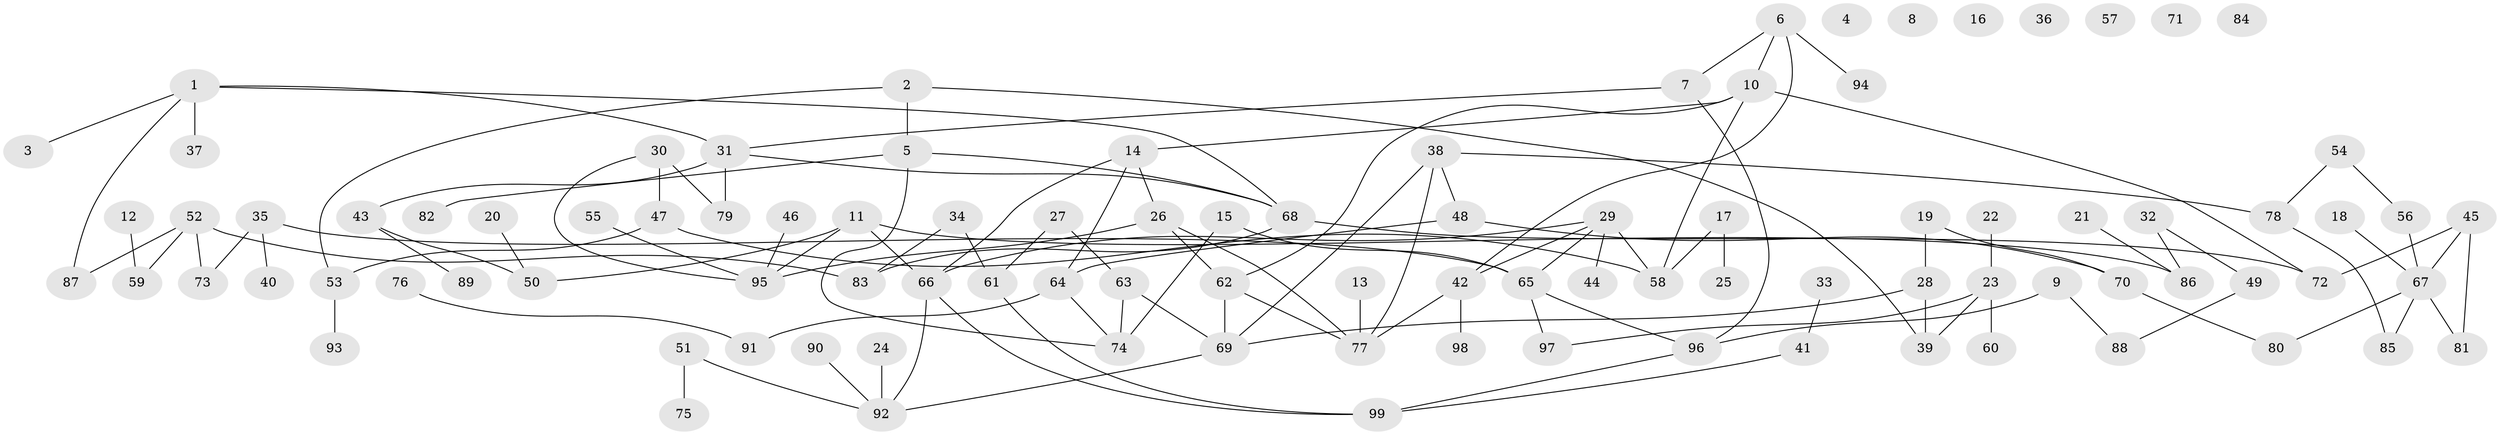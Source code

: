// Generated by graph-tools (version 1.1) at 2025/00/03/09/25 03:00:49]
// undirected, 99 vertices, 123 edges
graph export_dot {
graph [start="1"]
  node [color=gray90,style=filled];
  1;
  2;
  3;
  4;
  5;
  6;
  7;
  8;
  9;
  10;
  11;
  12;
  13;
  14;
  15;
  16;
  17;
  18;
  19;
  20;
  21;
  22;
  23;
  24;
  25;
  26;
  27;
  28;
  29;
  30;
  31;
  32;
  33;
  34;
  35;
  36;
  37;
  38;
  39;
  40;
  41;
  42;
  43;
  44;
  45;
  46;
  47;
  48;
  49;
  50;
  51;
  52;
  53;
  54;
  55;
  56;
  57;
  58;
  59;
  60;
  61;
  62;
  63;
  64;
  65;
  66;
  67;
  68;
  69;
  70;
  71;
  72;
  73;
  74;
  75;
  76;
  77;
  78;
  79;
  80;
  81;
  82;
  83;
  84;
  85;
  86;
  87;
  88;
  89;
  90;
  91;
  92;
  93;
  94;
  95;
  96;
  97;
  98;
  99;
  1 -- 3;
  1 -- 31;
  1 -- 37;
  1 -- 68;
  1 -- 87;
  2 -- 5;
  2 -- 39;
  2 -- 53;
  5 -- 68;
  5 -- 74;
  5 -- 82;
  6 -- 7;
  6 -- 10;
  6 -- 42;
  6 -- 94;
  7 -- 31;
  7 -- 96;
  9 -- 88;
  9 -- 96;
  10 -- 14;
  10 -- 58;
  10 -- 62;
  10 -- 72;
  11 -- 50;
  11 -- 66;
  11 -- 86;
  11 -- 95;
  12 -- 59;
  13 -- 77;
  14 -- 26;
  14 -- 64;
  14 -- 66;
  15 -- 65;
  15 -- 74;
  17 -- 25;
  17 -- 58;
  18 -- 67;
  19 -- 28;
  19 -- 70;
  20 -- 50;
  21 -- 86;
  22 -- 23;
  23 -- 39;
  23 -- 60;
  23 -- 97;
  24 -- 92;
  26 -- 62;
  26 -- 77;
  26 -- 95;
  27 -- 61;
  27 -- 63;
  28 -- 39;
  28 -- 69;
  29 -- 42;
  29 -- 44;
  29 -- 58;
  29 -- 65;
  29 -- 66;
  30 -- 47;
  30 -- 79;
  30 -- 95;
  31 -- 43;
  31 -- 68;
  31 -- 79;
  32 -- 49;
  32 -- 86;
  33 -- 41;
  34 -- 61;
  34 -- 83;
  35 -- 40;
  35 -- 65;
  35 -- 73;
  38 -- 48;
  38 -- 69;
  38 -- 77;
  38 -- 78;
  41 -- 99;
  42 -- 77;
  42 -- 98;
  43 -- 50;
  43 -- 89;
  45 -- 67;
  45 -- 72;
  45 -- 81;
  46 -- 95;
  47 -- 53;
  47 -- 58;
  48 -- 64;
  48 -- 70;
  49 -- 88;
  51 -- 75;
  51 -- 92;
  52 -- 59;
  52 -- 73;
  52 -- 83;
  52 -- 87;
  53 -- 93;
  54 -- 56;
  54 -- 78;
  55 -- 95;
  56 -- 67;
  61 -- 99;
  62 -- 69;
  62 -- 77;
  63 -- 69;
  63 -- 74;
  64 -- 74;
  64 -- 91;
  65 -- 96;
  65 -- 97;
  66 -- 92;
  66 -- 99;
  67 -- 80;
  67 -- 81;
  67 -- 85;
  68 -- 72;
  68 -- 83;
  69 -- 92;
  70 -- 80;
  76 -- 91;
  78 -- 85;
  90 -- 92;
  96 -- 99;
}
